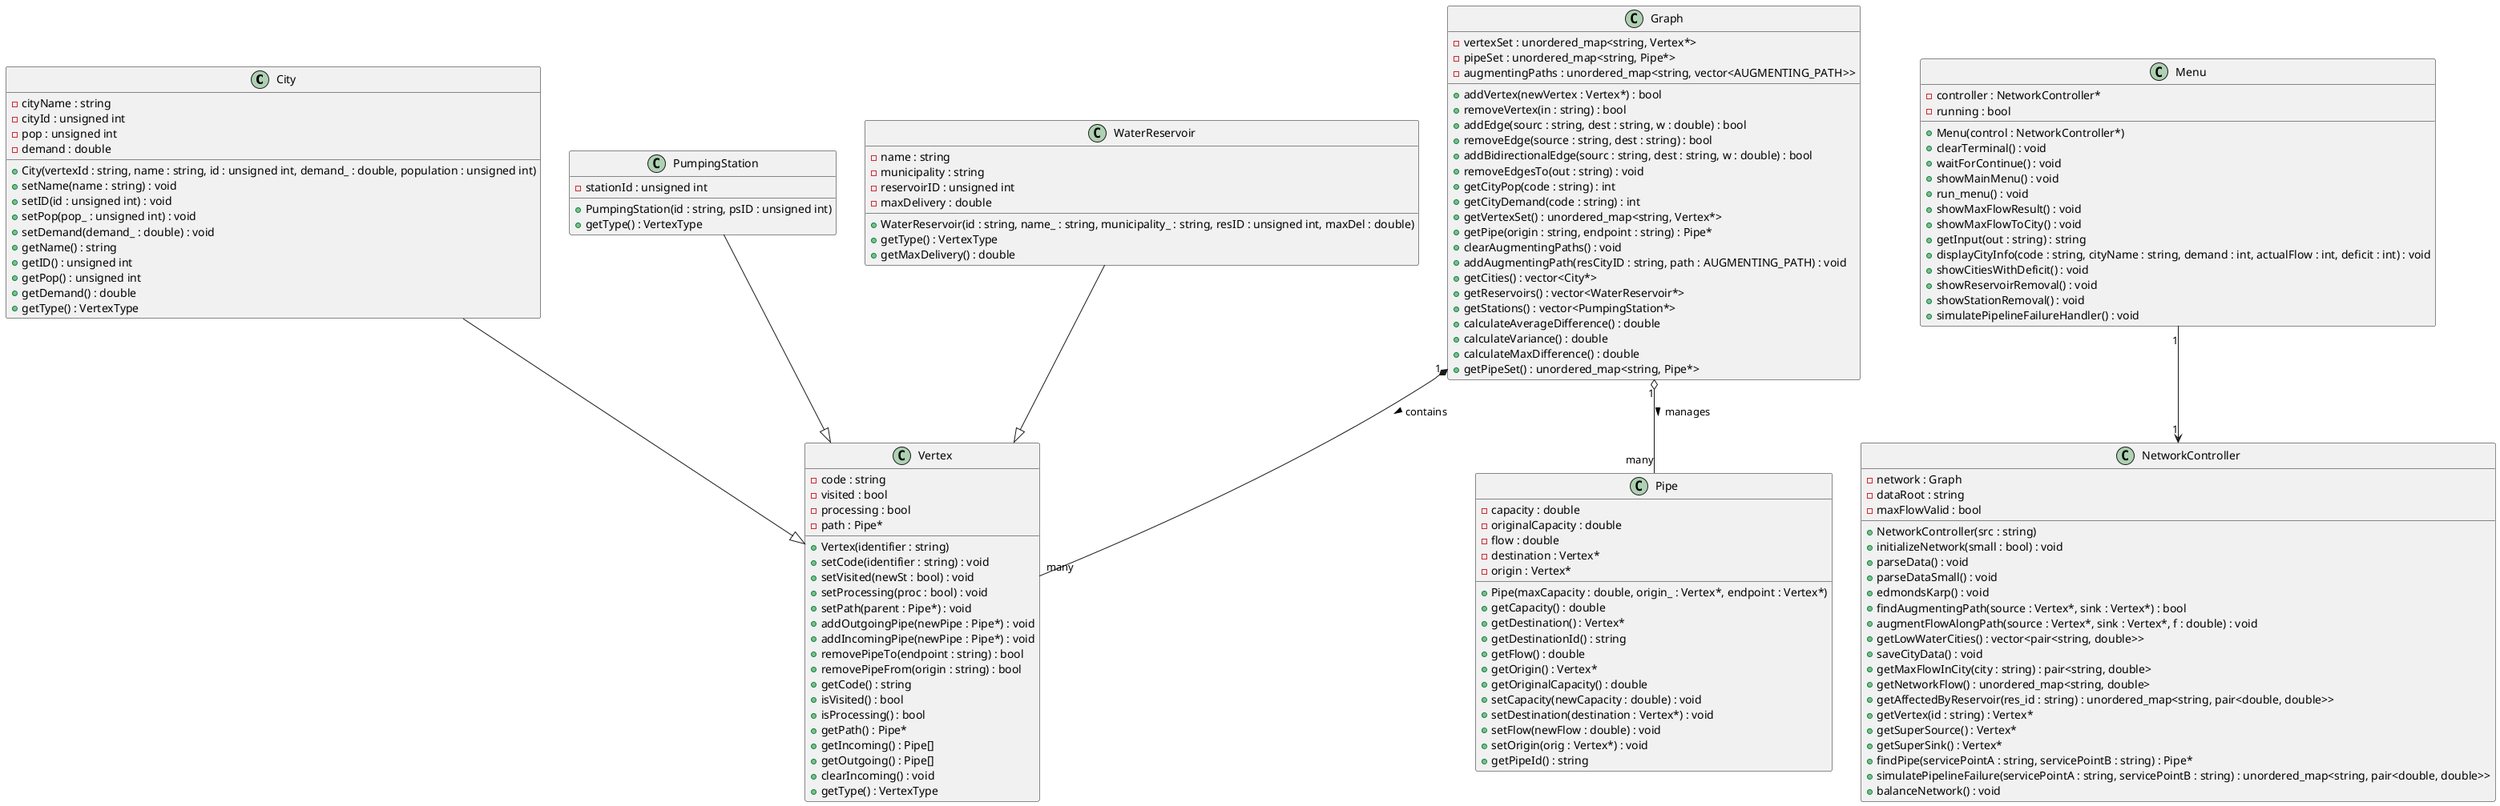 @startuml

class City {
    - cityName : string
    - cityId : unsigned int
    - pop : unsigned int
    - demand : double
    + City(vertexId : string, name : string, id : unsigned int, demand_ : double, population : unsigned int)
    + setName(name : string) : void
    + setID(id : unsigned int) : void
    + setPop(pop_ : unsigned int) : void
    + setDemand(demand_ : double) : void
    + getName() : string
    + getID() : unsigned int
    + getPop() : unsigned int
    + getDemand() : double
    + getType() : VertexType
}

class Vertex {
    - code : string
    - visited : bool
    - processing : bool
    - path : Pipe*
    + Vertex(identifier : string)
    + setCode(identifier : string) : void
    + setVisited(newSt : bool) : void
    + setProcessing(proc : bool) : void
    + setPath(parent : Pipe*) : void
    + addOutgoingPipe(newPipe : Pipe*) : void
    + addIncomingPipe(newPipe : Pipe*) : void
    + removePipeTo(endpoint : string) : bool
    + removePipeFrom(origin : string) : bool
    + getCode() : string
    + isVisited() : bool
    + isProcessing() : bool
    + getPath() : Pipe*
    + getIncoming() : Pipe[]
    + getOutgoing() : Pipe[]
    + clearIncoming() : void
    + getType() : VertexType
}

class PumpingStation {
    - stationId : unsigned int
    + PumpingStation(id : string, psID : unsigned int)
    + getType() : VertexType
}

class WaterReservoir {
    - name : string
    - municipality : string
    - reservoirID : unsigned int
    - maxDelivery : double
    + WaterReservoir(id : string, name_ : string, municipality_ : string, resID : unsigned int, maxDel : double)
    + getType() : VertexType
    + getMaxDelivery() : double
}

class Pipe {
    - capacity : double
    - originalCapacity : double
    - flow : double
    - destination : Vertex*
    - origin : Vertex*
    + Pipe(maxCapacity : double, origin_ : Vertex*, endpoint : Vertex*)
    + getCapacity() : double
    + getDestination() : Vertex*
    + getDestinationId() : string
    + getFlow() : double
    + getOrigin() : Vertex*
    + getOriginalCapacity() : double
    + setCapacity(newCapacity : double) : void
    + setDestination(destination : Vertex*) : void
    + setFlow(newFlow : double) : void
    + setOrigin(orig : Vertex*) : void
    + getPipeId() : string
}

class Graph {
    - vertexSet : unordered_map<string, Vertex*>
    - pipeSet : unordered_map<string, Pipe*>
    - augmentingPaths : unordered_map<string, vector<AUGMENTING_PATH>>
    + addVertex(newVertex : Vertex*) : bool
    + removeVertex(in : string) : bool
    + addEdge(sourc : string, dest : string, w : double) : bool
    + removeEdge(source : string, dest : string) : bool
    + addBidirectionalEdge(sourc : string, dest : string, w : double) : bool
    + removeEdgesTo(out : string) : void
    + getCityPop(code : string) : int
    + getCityDemand(code : string) : int
    + getVertexSet() : unordered_map<string, Vertex*>
    + getPipe(origin : string, endpoint : string) : Pipe*
    + clearAugmentingPaths() : void
    + addAugmentingPath(resCityID : string, path : AUGMENTING_PATH) : void
    + getCities() : vector<City*>
    + getReservoirs() : vector<WaterReservoir*>
    + getStations() : vector<PumpingStation*>
    + calculateAverageDifference() : double
    + calculateVariance() : double
    + calculateMaxDifference() : double
    + getPipeSet() : unordered_map<string, Pipe*>
}

class Menu {
    - controller : NetworkController*
    - running : bool
    + Menu(control : NetworkController*)
    + clearTerminal() : void
    + waitForContinue() : void
    + showMainMenu() : void
    + run_menu() : void
    + showMaxFlowResult() : void
    + showMaxFlowToCity() : void
    + getInput(out : string) : string
    + displayCityInfo(code : string, cityName : string, demand : int, actualFlow : int, deficit : int) : void
    + showCitiesWithDeficit() : void
    + showReservoirRemoval() : void
    + showStationRemoval() : void
    + simulatePipelineFailureHandler() : void
}

class NetworkController {
    - network : Graph
    - dataRoot : string
    - maxFlowValid : bool
    + NetworkController(src : string)
    + initializeNetwork(small : bool) : void
    + parseData() : void
    + parseDataSmall() : void
    + edmondsKarp() : void
    + findAugmentingPath(source : Vertex*, sink : Vertex*) : bool
    + augmentFlowAlongPath(source : Vertex*, sink : Vertex*, f : double) : void
    + getLowWaterCities() : vector<pair<string, double>>
    + saveCityData() : void
    + getMaxFlowInCity(city : string) : pair<string, double>
    + getNetworkFlow() : unordered_map<string, double>
    + getAffectedByReservoir(res_id : string) : unordered_map<string, pair<double, double>>
    + getVertex(id : string) : Vertex*
    + getSuperSource() : Vertex*
    + getSuperSink() : Vertex*
    + findPipe(servicePointA : string, servicePointB : string) : Pipe*
    + simulatePipelineFailure(servicePointA : string, servicePointB : string) : unordered_map<string, pair<double, double>>
    + balanceNetwork() : void
}

City --|> Vertex
PumpingStation --|> Vertex
WaterReservoir --|> Vertex
Graph "1" *-- "many" Vertex : contains >
Graph "1" o-- "many" Pipe : manages >
Menu "1" --> "1" NetworkController

@enduml
